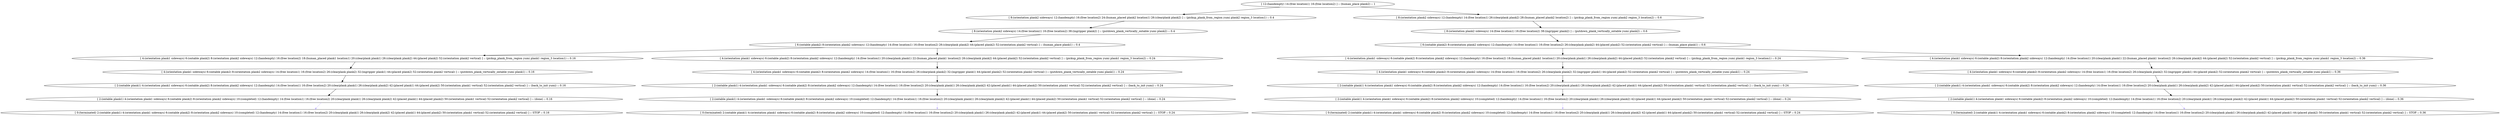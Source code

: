 Digraph G {
size = "500,500";
0 [ label = " [ 12:(handempty) 14:(free location1) 16:(free location2) ] :: (human_place plank2) :: 1" ]; 
1 [ label = " [ 8:(orientation plank2 sideways) 12:(handempty) 16:(free location2) 24:(human_placed plank2 location1) 26:(clearplank plank2) ] :: (pickup_plank_from_region yumi plank2 region_3 location1) :: 0.4" ]; 
0->1 ;
2 [ label = " [ 8:(orientation plank2 sideways) 12:(handempty) 14:(free location1) 26:(clearplank plank2) 28:(human_placed plank2 location2) ] :: (pickup_plank_from_region yumi plank2 region_3 location2) :: 0.6" ]; 
0->2 ;
3 [ label = " [ 8:(orientation plank2 sideways) 14:(free location1) 16:(free location2) 38:(ingripper plank2) ] :: (putdown_plank_vertically_ontable yumi plank2) :: 0.4" ]; 
1->3 ;
4 [ label = " [ 8:(orientation plank2 sideways) 14:(free location1) 16:(free location2) 38:(ingripper plank2) ] :: (putdown_plank_vertically_ontable yumi plank2) :: 0.6" ]; 
2->4 ;
5 [ label = " [ 6:(ontable plank2) 8:(orientation plank2 sideways) 12:(handempty) 14:(free location1) 16:(free location2) 26:(clearplank plank2) 44:(placed plank2) 52:(orientation plank2 vertical) ] :: (human_place plank1) :: 0.4" ]; 
3->5 ;
6 [ label = " [ 6:(ontable plank2) 8:(orientation plank2 sideways) 12:(handempty) 14:(free location1) 16:(free location2) 26:(clearplank plank2) 44:(placed plank2) 52:(orientation plank2 vertical) ] :: (human_place plank1) :: 0.6" ]; 
4->6 ;
7 [ label = " [ 4:(orientation plank1 sideways) 6:(ontable plank2) 8:(orientation plank2 sideways) 12:(handempty) 16:(free location2) 18:(human_placed plank1 location1) 20:(clearplank plank1) 26:(clearplank plank2) 44:(placed plank2) 52:(orientation plank2 vertical) ] :: (pickup_plank_from_region yumi plank1 region_3 location1) :: 0.16" ]; 
5->7 ;
8 [ label = " [ 4:(orientation plank1 sideways) 6:(ontable plank2) 8:(orientation plank2 sideways) 12:(handempty) 14:(free location1) 20:(clearplank plank1) 22:(human_placed plank1 location2) 26:(clearplank plank2) 44:(placed plank2) 52:(orientation plank2 vertical) ] :: (pickup_plank_from_region yumi plank1 region_3 location2) :: 0.24" ]; 
5->8 ;
9 [ label = " [ 4:(orientation plank1 sideways) 6:(ontable plank2) 8:(orientation plank2 sideways) 12:(handempty) 16:(free location2) 18:(human_placed plank1 location1) 20:(clearplank plank1) 26:(clearplank plank2) 44:(placed plank2) 52:(orientation plank2 vertical) ] :: (pickup_plank_from_region yumi plank1 region_3 location1) :: 0.24" ]; 
6->9 ;
10 [ label = " [ 4:(orientation plank1 sideways) 6:(ontable plank2) 8:(orientation plank2 sideways) 12:(handempty) 14:(free location1) 20:(clearplank plank1) 22:(human_placed plank1 location2) 26:(clearplank plank2) 44:(placed plank2) 52:(orientation plank2 vertical) ] :: (pickup_plank_from_region yumi plank1 region_3 location2) :: 0.36" ]; 
6->10 ;
11 [ label = " [ 4:(orientation plank1 sideways) 6:(ontable plank2) 8:(orientation plank2 sideways) 14:(free location1) 16:(free location2) 26:(clearplank plank2) 32:(ingripper plank1) 44:(placed plank2) 52:(orientation plank2 vertical) ] :: (putdown_plank_vertically_ontable yumi plank1) :: 0.16" ]; 
7->11 ;
12 [ label = " [ 4:(orientation plank1 sideways) 6:(ontable plank2) 8:(orientation plank2 sideways) 14:(free location1) 16:(free location2) 26:(clearplank plank2) 32:(ingripper plank1) 44:(placed plank2) 52:(orientation plank2 vertical) ] :: (putdown_plank_vertically_ontable yumi plank1) :: 0.24" ]; 
8->12 ;
13 [ label = " [ 4:(orientation plank1 sideways) 6:(ontable plank2) 8:(orientation plank2 sideways) 14:(free location1) 16:(free location2) 26:(clearplank plank2) 32:(ingripper plank1) 44:(placed plank2) 52:(orientation plank2 vertical) ] :: (putdown_plank_vertically_ontable yumi plank1) :: 0.24" ]; 
9->13 ;
14 [ label = " [ 4:(orientation plank1 sideways) 6:(ontable plank2) 8:(orientation plank2 sideways) 14:(free location1) 16:(free location2) 26:(clearplank plank2) 32:(ingripper plank1) 44:(placed plank2) 52:(orientation plank2 vertical) ] :: (putdown_plank_vertically_ontable yumi plank1) :: 0.36" ]; 
10->14 ;
15 [ label = " [ 2:(ontable plank1) 4:(orientation plank1 sideways) 6:(ontable plank2) 8:(orientation plank2 sideways) 12:(handempty) 14:(free location1) 16:(free location2) 20:(clearplank plank1) 26:(clearplank plank2) 42:(placed plank1) 44:(placed plank2) 50:(orientation plank1 vertical) 52:(orientation plank2 vertical) ] :: (back_to_init yumi) :: 0.16" ]; 
11->15 ;
16 [ label = " [ 2:(ontable plank1) 4:(orientation plank1 sideways) 6:(ontable plank2) 8:(orientation plank2 sideways) 12:(handempty) 14:(free location1) 16:(free location2) 20:(clearplank plank1) 26:(clearplank plank2) 42:(placed plank1) 44:(placed plank2) 50:(orientation plank1 vertical) 52:(orientation plank2 vertical) ] :: (back_to_init yumi) :: 0.24" ]; 
12->16 ;
17 [ label = " [ 2:(ontable plank1) 4:(orientation plank1 sideways) 6:(ontable plank2) 8:(orientation plank2 sideways) 12:(handempty) 14:(free location1) 16:(free location2) 20:(clearplank plank1) 26:(clearplank plank2) 42:(placed plank1) 44:(placed plank2) 50:(orientation plank1 vertical) 52:(orientation plank2 vertical) ] :: (back_to_init yumi) :: 0.24" ]; 
13->17 ;
18 [ label = " [ 2:(ontable plank1) 4:(orientation plank1 sideways) 6:(ontable plank2) 8:(orientation plank2 sideways) 12:(handempty) 14:(free location1) 16:(free location2) 20:(clearplank plank1) 26:(clearplank plank2) 42:(placed plank1) 44:(placed plank2) 50:(orientation plank1 vertical) 52:(orientation plank2 vertical) ] :: (back_to_init yumi) :: 0.36" ]; 
14->18 ;
19 [ label = " [ 2:(ontable plank1) 4:(orientation plank1 sideways) 6:(ontable plank2) 8:(orientation plank2 sideways) 10:(completed) 12:(handempty) 14:(free location1) 16:(free location2) 20:(clearplank plank1) 26:(clearplank plank2) 42:(placed plank1) 44:(placed plank2) 50:(orientation plank1 vertical) 52:(orientation plank2 vertical) ] :: (done) :: 0.16" ]; 
15->19 ;
20 [ label = " [ 2:(ontable plank1) 4:(orientation plank1 sideways) 6:(ontable plank2) 8:(orientation plank2 sideways) 10:(completed) 12:(handempty) 14:(free location1) 16:(free location2) 20:(clearplank plank1) 26:(clearplank plank2) 42:(placed plank1) 44:(placed plank2) 50:(orientation plank1 vertical) 52:(orientation plank2 vertical) ] :: (done) :: 0.24" ]; 
16->20 ;
21 [ label = " [ 2:(ontable plank1) 4:(orientation plank1 sideways) 6:(ontable plank2) 8:(orientation plank2 sideways) 10:(completed) 12:(handempty) 14:(free location1) 16:(free location2) 20:(clearplank plank1) 26:(clearplank plank2) 42:(placed plank1) 44:(placed plank2) 50:(orientation plank1 vertical) 52:(orientation plank2 vertical) ] :: (done) :: 0.24" ]; 
17->21 ;
22 [ label = " [ 2:(ontable plank1) 4:(orientation plank1 sideways) 6:(ontable plank2) 8:(orientation plank2 sideways) 10:(completed) 12:(handempty) 14:(free location1) 16:(free location2) 20:(clearplank plank1) 26:(clearplank plank2) 42:(placed plank1) 44:(placed plank2) 50:(orientation plank1 vertical) 52:(orientation plank2 vertical) ] :: (done) :: 0.36" ]; 
18->22 ;
23 [ label = " [ 0:(terminated) 2:(ontable plank1) 4:(orientation plank1 sideways) 6:(ontable plank2) 8:(orientation plank2 sideways) 10:(completed) 12:(handempty) 14:(free location1) 16:(free location2) 20:(clearplank plank1) 26:(clearplank plank2) 42:(placed plank1) 44:(placed plank2) 50:(orientation plank1 vertical) 52:(orientation plank2 vertical) ] :: STOP :: 0.16"  ];
19->23 [shape=box,style=filled,color=".7 .3 1.0"];
24 [ label = " [ 0:(terminated) 2:(ontable plank1) 4:(orientation plank1 sideways) 6:(ontable plank2) 8:(orientation plank2 sideways) 10:(completed) 12:(handempty) 14:(free location1) 16:(free location2) 20:(clearplank plank1) 26:(clearplank plank2) 42:(placed plank1) 44:(placed plank2) 50:(orientation plank1 vertical) 52:(orientation plank2 vertical) ] :: STOP :: 0.24"  ];
20->24 [shape=box,style=filled,color=".7 .3 1.0"];
25 [ label = " [ 0:(terminated) 2:(ontable plank1) 4:(orientation plank1 sideways) 6:(ontable plank2) 8:(orientation plank2 sideways) 10:(completed) 12:(handempty) 14:(free location1) 16:(free location2) 20:(clearplank plank1) 26:(clearplank plank2) 42:(placed plank1) 44:(placed plank2) 50:(orientation plank1 vertical) 52:(orientation plank2 vertical) ] :: STOP :: 0.24"  ];
21->25 [shape=box,style=filled,color=".7 .3 1.0"];
26 [ label = " [ 0:(terminated) 2:(ontable plank1) 4:(orientation plank1 sideways) 6:(ontable plank2) 8:(orientation plank2 sideways) 10:(completed) 12:(handempty) 14:(free location1) 16:(free location2) 20:(clearplank plank1) 26:(clearplank plank2) 42:(placed plank1) 44:(placed plank2) 50:(orientation plank1 vertical) 52:(orientation plank2 vertical) ] :: STOP :: 0.36"  ];
22->26 [shape=box,style=filled,color=".7 .3 1.0"];
}
# Cost: 7
